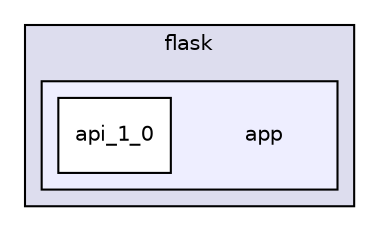 digraph "D:/project/flask/app" {
  compound=true
  node [ fontsize="10", fontname="Helvetica"];
  edge [ labelfontsize="10", labelfontname="Helvetica"];
  subgraph clusterdir_9fa759b945beaac971ac21c562c121de {
    graph [ bgcolor="#ddddee", pencolor="black", label="flask" fontname="Helvetica", fontsize="10", URL="dir_9fa759b945beaac971ac21c562c121de.html"]
  subgraph clusterdir_5ba551b23dcfdb3bd09287ebcbd90522 {
    graph [ bgcolor="#eeeeff", pencolor="black", label="" URL="dir_5ba551b23dcfdb3bd09287ebcbd90522.html"];
    dir_5ba551b23dcfdb3bd09287ebcbd90522 [shape=plaintext label="app"];
    dir_b28afc94b7cd6b998f7ccd7b4e35de58 [shape=box label="api_1_0" color="black" fillcolor="white" style="filled" URL="dir_b28afc94b7cd6b998f7ccd7b4e35de58.html"];
  }
  }
}
